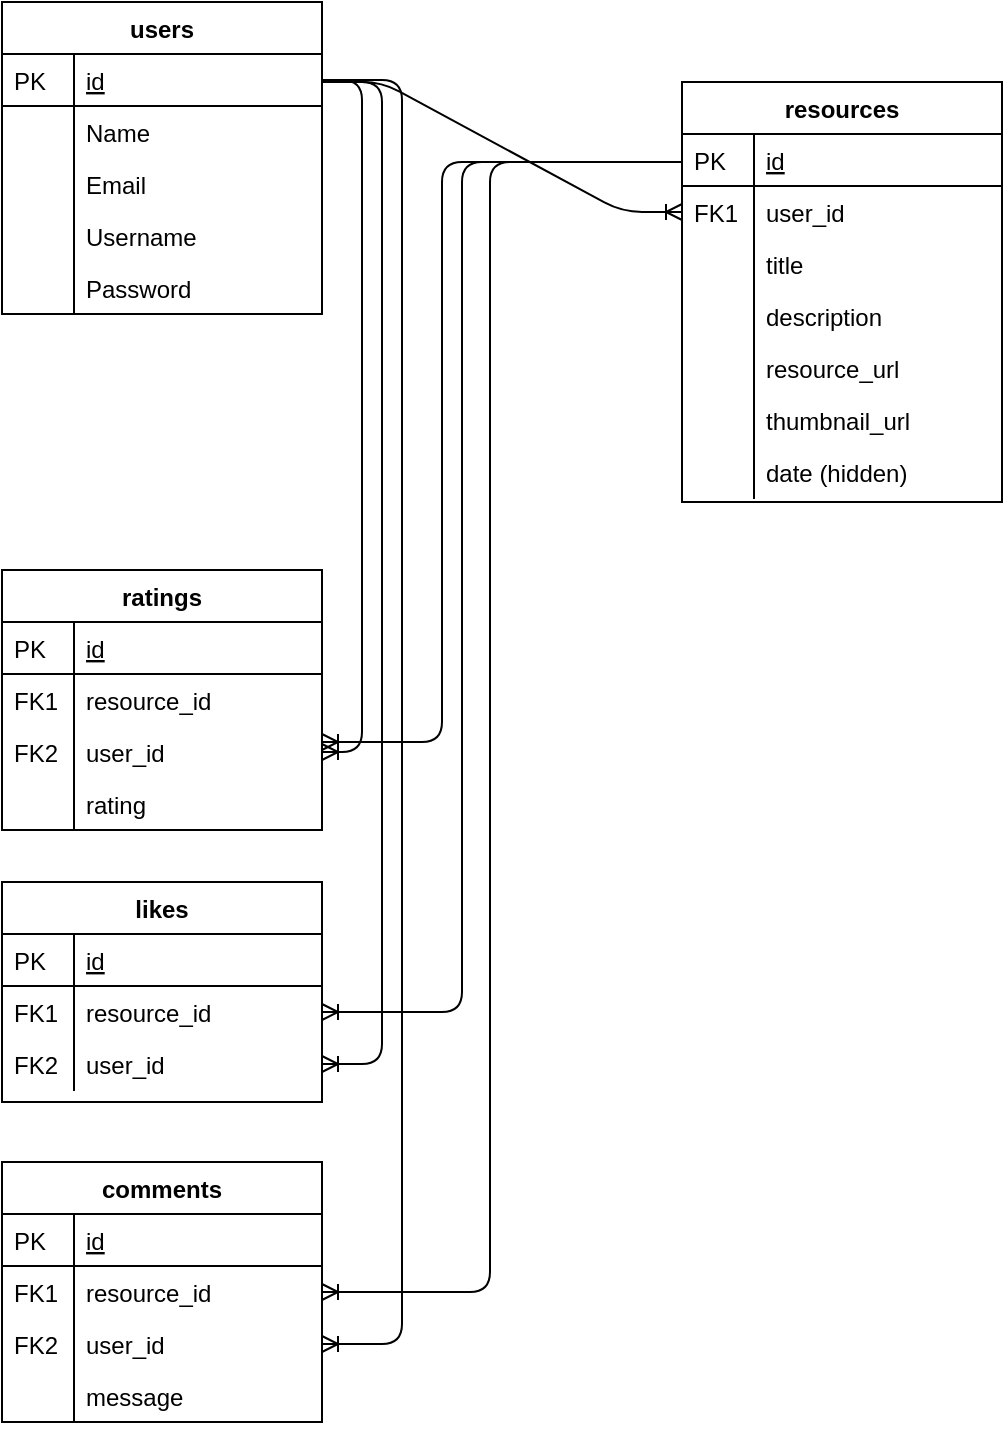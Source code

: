 <mxfile version="12.6.6" type="device"><diagram id="C5RBs43oDa-KdzZeNtuy" name="Page-1"><mxGraphModel dx="694" dy="739" grid="1" gridSize="10" guides="1" tooltips="1" connect="1" arrows="1" fold="1" page="1" pageScale="1" pageWidth="827" pageHeight="1169" math="0" shadow="0"><root><mxCell id="WIyWlLk6GJQsqaUBKTNV-0"/><mxCell id="WIyWlLk6GJQsqaUBKTNV-1" parent="WIyWlLk6GJQsqaUBKTNV-0"/><mxCell id="zkfFHV4jXpPFQw0GAbJ--51" value="users" style="swimlane;fontStyle=1;childLayout=stackLayout;horizontal=1;startSize=26;horizontalStack=0;resizeParent=1;resizeLast=0;collapsible=1;marginBottom=0;rounded=0;shadow=0;strokeWidth=1;" parent="WIyWlLk6GJQsqaUBKTNV-1" vertex="1"><mxGeometry x="160" y="120" width="160" height="156" as="geometry"><mxRectangle x="20" y="80" width="160" height="26" as="alternateBounds"/></mxGeometry></mxCell><mxCell id="zkfFHV4jXpPFQw0GAbJ--52" value="id" style="shape=partialRectangle;top=0;left=0;right=0;bottom=1;align=left;verticalAlign=top;fillColor=none;spacingLeft=40;spacingRight=4;overflow=hidden;rotatable=0;points=[[0,0.5],[1,0.5]];portConstraint=eastwest;dropTarget=0;rounded=0;shadow=0;strokeWidth=1;fontStyle=4" parent="zkfFHV4jXpPFQw0GAbJ--51" vertex="1"><mxGeometry y="26" width="160" height="26" as="geometry"/></mxCell><mxCell id="zkfFHV4jXpPFQw0GAbJ--53" value="PK" style="shape=partialRectangle;top=0;left=0;bottom=0;fillColor=none;align=left;verticalAlign=top;spacingLeft=4;spacingRight=4;overflow=hidden;rotatable=0;points=[];portConstraint=eastwest;part=1;" parent="zkfFHV4jXpPFQw0GAbJ--52" vertex="1" connectable="0"><mxGeometry width="36" height="26" as="geometry"/></mxCell><mxCell id="zkfFHV4jXpPFQw0GAbJ--54" value="Name" style="shape=partialRectangle;top=0;left=0;right=0;bottom=0;align=left;verticalAlign=top;fillColor=none;spacingLeft=40;spacingRight=4;overflow=hidden;rotatable=0;points=[[0,0.5],[1,0.5]];portConstraint=eastwest;dropTarget=0;rounded=0;shadow=0;strokeWidth=1;" parent="zkfFHV4jXpPFQw0GAbJ--51" vertex="1"><mxGeometry y="52" width="160" height="26" as="geometry"/></mxCell><mxCell id="zkfFHV4jXpPFQw0GAbJ--55" value="" style="shape=partialRectangle;top=0;left=0;bottom=0;fillColor=none;align=left;verticalAlign=top;spacingLeft=4;spacingRight=4;overflow=hidden;rotatable=0;points=[];portConstraint=eastwest;part=1;" parent="zkfFHV4jXpPFQw0GAbJ--54" vertex="1" connectable="0"><mxGeometry width="36" height="26" as="geometry"/></mxCell><mxCell id="nQntq1ov2taA0hsKh0HQ-25" value="Email&#10;" style="shape=partialRectangle;top=0;left=0;right=0;bottom=0;align=left;verticalAlign=top;fillColor=none;spacingLeft=40;spacingRight=4;overflow=hidden;rotatable=0;points=[[0,0.5],[1,0.5]];portConstraint=eastwest;dropTarget=0;rounded=0;shadow=0;strokeWidth=1;" vertex="1" parent="zkfFHV4jXpPFQw0GAbJ--51"><mxGeometry y="78" width="160" height="26" as="geometry"/></mxCell><mxCell id="nQntq1ov2taA0hsKh0HQ-26" value="" style="shape=partialRectangle;top=0;left=0;bottom=0;fillColor=none;align=left;verticalAlign=top;spacingLeft=4;spacingRight=4;overflow=hidden;rotatable=0;points=[];portConstraint=eastwest;part=1;" vertex="1" connectable="0" parent="nQntq1ov2taA0hsKh0HQ-25"><mxGeometry width="36" height="26" as="geometry"/></mxCell><mxCell id="nQntq1ov2taA0hsKh0HQ-21" value="Username&#10;" style="shape=partialRectangle;top=0;left=0;right=0;bottom=0;align=left;verticalAlign=top;fillColor=none;spacingLeft=40;spacingRight=4;overflow=hidden;rotatable=0;points=[[0,0.5],[1,0.5]];portConstraint=eastwest;dropTarget=0;rounded=0;shadow=0;strokeWidth=1;" vertex="1" parent="zkfFHV4jXpPFQw0GAbJ--51"><mxGeometry y="104" width="160" height="26" as="geometry"/></mxCell><mxCell id="nQntq1ov2taA0hsKh0HQ-22" value="" style="shape=partialRectangle;top=0;left=0;bottom=0;fillColor=none;align=left;verticalAlign=top;spacingLeft=4;spacingRight=4;overflow=hidden;rotatable=0;points=[];portConstraint=eastwest;part=1;" vertex="1" connectable="0" parent="nQntq1ov2taA0hsKh0HQ-21"><mxGeometry width="36" height="26" as="geometry"/></mxCell><mxCell id="nQntq1ov2taA0hsKh0HQ-23" value="Password&#10;" style="shape=partialRectangle;top=0;left=0;right=0;bottom=0;align=left;verticalAlign=top;fillColor=none;spacingLeft=40;spacingRight=4;overflow=hidden;rotatable=0;points=[[0,0.5],[1,0.5]];portConstraint=eastwest;dropTarget=0;rounded=0;shadow=0;strokeWidth=1;" vertex="1" parent="zkfFHV4jXpPFQw0GAbJ--51"><mxGeometry y="130" width="160" height="26" as="geometry"/></mxCell><mxCell id="nQntq1ov2taA0hsKh0HQ-24" value="" style="shape=partialRectangle;top=0;left=0;bottom=0;fillColor=none;align=left;verticalAlign=top;spacingLeft=4;spacingRight=4;overflow=hidden;rotatable=0;points=[];portConstraint=eastwest;part=1;" vertex="1" connectable="0" parent="nQntq1ov2taA0hsKh0HQ-23"><mxGeometry width="36" height="26" as="geometry"/></mxCell><mxCell id="zkfFHV4jXpPFQw0GAbJ--64" value="likes" style="swimlane;fontStyle=1;childLayout=stackLayout;horizontal=1;startSize=26;horizontalStack=0;resizeParent=1;resizeLast=0;collapsible=1;marginBottom=0;rounded=0;shadow=0;strokeWidth=1;" parent="WIyWlLk6GJQsqaUBKTNV-1" vertex="1"><mxGeometry x="160" y="560" width="160" height="110" as="geometry"><mxRectangle x="260" y="270" width="160" height="26" as="alternateBounds"/></mxGeometry></mxCell><mxCell id="zkfFHV4jXpPFQw0GAbJ--65" value="id" style="shape=partialRectangle;top=0;left=0;right=0;bottom=1;align=left;verticalAlign=top;fillColor=none;spacingLeft=40;spacingRight=4;overflow=hidden;rotatable=0;points=[[0,0.5],[1,0.5]];portConstraint=eastwest;dropTarget=0;rounded=0;shadow=0;strokeWidth=1;fontStyle=4" parent="zkfFHV4jXpPFQw0GAbJ--64" vertex="1"><mxGeometry y="26" width="160" height="26" as="geometry"/></mxCell><mxCell id="zkfFHV4jXpPFQw0GAbJ--66" value="PK" style="shape=partialRectangle;top=0;left=0;bottom=0;fillColor=none;align=left;verticalAlign=top;spacingLeft=4;spacingRight=4;overflow=hidden;rotatable=0;points=[];portConstraint=eastwest;part=1;" parent="zkfFHV4jXpPFQw0GAbJ--65" vertex="1" connectable="0"><mxGeometry width="36" height="26" as="geometry"/></mxCell><mxCell id="zkfFHV4jXpPFQw0GAbJ--67" value="resource_id&#10;" style="shape=partialRectangle;top=0;left=0;right=0;bottom=0;align=left;verticalAlign=top;fillColor=none;spacingLeft=40;spacingRight=4;overflow=hidden;rotatable=0;points=[[0,0.5],[1,0.5]];portConstraint=eastwest;dropTarget=0;rounded=0;shadow=0;strokeWidth=1;" parent="zkfFHV4jXpPFQw0GAbJ--64" vertex="1"><mxGeometry y="52" width="160" height="26" as="geometry"/></mxCell><mxCell id="zkfFHV4jXpPFQw0GAbJ--68" value="FK1" style="shape=partialRectangle;top=0;left=0;bottom=0;fillColor=none;align=left;verticalAlign=top;spacingLeft=4;spacingRight=4;overflow=hidden;rotatable=0;points=[];portConstraint=eastwest;part=1;" parent="zkfFHV4jXpPFQw0GAbJ--67" vertex="1" connectable="0"><mxGeometry width="36" height="26" as="geometry"/></mxCell><mxCell id="nQntq1ov2taA0hsKh0HQ-53" value="user_id&#10;" style="shape=partialRectangle;top=0;left=0;right=0;bottom=0;align=left;verticalAlign=top;fillColor=none;spacingLeft=40;spacingRight=4;overflow=hidden;rotatable=0;points=[[0,0.5],[1,0.5]];portConstraint=eastwest;dropTarget=0;rounded=0;shadow=0;strokeWidth=1;" vertex="1" parent="zkfFHV4jXpPFQw0GAbJ--64"><mxGeometry y="78" width="160" height="26" as="geometry"/></mxCell><mxCell id="nQntq1ov2taA0hsKh0HQ-54" value="FK2" style="shape=partialRectangle;top=0;left=0;bottom=0;fillColor=none;align=left;verticalAlign=top;spacingLeft=4;spacingRight=4;overflow=hidden;rotatable=0;points=[];portConstraint=eastwest;part=1;" vertex="1" connectable="0" parent="nQntq1ov2taA0hsKh0HQ-53"><mxGeometry width="36" height="26" as="geometry"/></mxCell><mxCell id="nQntq1ov2taA0hsKh0HQ-0" value="resources" style="swimlane;fontStyle=1;childLayout=stackLayout;horizontal=1;startSize=26;horizontalStack=0;resizeParent=1;resizeLast=0;collapsible=1;marginBottom=0;rounded=0;shadow=0;strokeWidth=1;" vertex="1" parent="WIyWlLk6GJQsqaUBKTNV-1"><mxGeometry x="500" y="160" width="160" height="210" as="geometry"><mxRectangle x="260" y="270" width="160" height="26" as="alternateBounds"/></mxGeometry></mxCell><mxCell id="nQntq1ov2taA0hsKh0HQ-1" value="id&#10;" style="shape=partialRectangle;top=0;left=0;right=0;bottom=1;align=left;verticalAlign=top;fillColor=none;spacingLeft=40;spacingRight=4;overflow=hidden;rotatable=0;points=[[0,0.5],[1,0.5]];portConstraint=eastwest;dropTarget=0;rounded=0;shadow=0;strokeWidth=1;fontStyle=4" vertex="1" parent="nQntq1ov2taA0hsKh0HQ-0"><mxGeometry y="26" width="160" height="26" as="geometry"/></mxCell><mxCell id="nQntq1ov2taA0hsKh0HQ-2" value="PK" style="shape=partialRectangle;top=0;left=0;bottom=0;fillColor=none;align=left;verticalAlign=top;spacingLeft=4;spacingRight=4;overflow=hidden;rotatable=0;points=[];portConstraint=eastwest;part=1;" vertex="1" connectable="0" parent="nQntq1ov2taA0hsKh0HQ-1"><mxGeometry width="36" height="26" as="geometry"/></mxCell><mxCell id="nQntq1ov2taA0hsKh0HQ-3" value="user_id&#10;&#10;" style="shape=partialRectangle;top=0;left=0;right=0;bottom=0;align=left;verticalAlign=top;fillColor=none;spacingLeft=40;spacingRight=4;overflow=hidden;rotatable=0;points=[[0,0.5],[1,0.5]];portConstraint=eastwest;dropTarget=0;rounded=0;shadow=0;strokeWidth=1;" vertex="1" parent="nQntq1ov2taA0hsKh0HQ-0"><mxGeometry y="52" width="160" height="26" as="geometry"/></mxCell><mxCell id="nQntq1ov2taA0hsKh0HQ-4" value="FK1" style="shape=partialRectangle;top=0;left=0;bottom=0;fillColor=none;align=left;verticalAlign=top;spacingLeft=4;spacingRight=4;overflow=hidden;rotatable=0;points=[];portConstraint=eastwest;part=1;" vertex="1" connectable="0" parent="nQntq1ov2taA0hsKh0HQ-3"><mxGeometry width="36" height="26" as="geometry"/></mxCell><mxCell id="nQntq1ov2taA0hsKh0HQ-5" value="title" style="shape=partialRectangle;top=0;left=0;right=0;bottom=0;align=left;verticalAlign=top;fillColor=none;spacingLeft=40;spacingRight=4;overflow=hidden;rotatable=0;points=[[0,0.5],[1,0.5]];portConstraint=eastwest;dropTarget=0;rounded=0;shadow=0;strokeWidth=1;" vertex="1" parent="nQntq1ov2taA0hsKh0HQ-0"><mxGeometry y="78" width="160" height="26" as="geometry"/></mxCell><mxCell id="nQntq1ov2taA0hsKh0HQ-6" value="" style="shape=partialRectangle;top=0;left=0;bottom=0;fillColor=none;align=left;verticalAlign=top;spacingLeft=4;spacingRight=4;overflow=hidden;rotatable=0;points=[];portConstraint=eastwest;part=1;" vertex="1" connectable="0" parent="nQntq1ov2taA0hsKh0HQ-5"><mxGeometry width="36" height="26" as="geometry"/></mxCell><mxCell id="nQntq1ov2taA0hsKh0HQ-51" value="description" style="shape=partialRectangle;top=0;left=0;right=0;bottom=0;align=left;verticalAlign=top;fillColor=none;spacingLeft=40;spacingRight=4;overflow=hidden;rotatable=0;points=[[0,0.5],[1,0.5]];portConstraint=eastwest;dropTarget=0;rounded=0;shadow=0;strokeWidth=1;" vertex="1" parent="nQntq1ov2taA0hsKh0HQ-0"><mxGeometry y="104" width="160" height="26" as="geometry"/></mxCell><mxCell id="nQntq1ov2taA0hsKh0HQ-52" value="" style="shape=partialRectangle;top=0;left=0;bottom=0;fillColor=none;align=left;verticalAlign=top;spacingLeft=4;spacingRight=4;overflow=hidden;rotatable=0;points=[];portConstraint=eastwest;part=1;" vertex="1" connectable="0" parent="nQntq1ov2taA0hsKh0HQ-51"><mxGeometry width="36" height="26" as="geometry"/></mxCell><mxCell id="nQntq1ov2taA0hsKh0HQ-41" value="resource_url" style="shape=partialRectangle;top=0;left=0;right=0;bottom=0;align=left;verticalAlign=top;fillColor=none;spacingLeft=40;spacingRight=4;overflow=hidden;rotatable=0;points=[[0,0.5],[1,0.5]];portConstraint=eastwest;dropTarget=0;rounded=0;shadow=0;strokeWidth=1;" vertex="1" parent="nQntq1ov2taA0hsKh0HQ-0"><mxGeometry y="130" width="160" height="26" as="geometry"/></mxCell><mxCell id="nQntq1ov2taA0hsKh0HQ-42" value="" style="shape=partialRectangle;top=0;left=0;bottom=0;fillColor=none;align=left;verticalAlign=top;spacingLeft=4;spacingRight=4;overflow=hidden;rotatable=0;points=[];portConstraint=eastwest;part=1;" vertex="1" connectable="0" parent="nQntq1ov2taA0hsKh0HQ-41"><mxGeometry width="36" height="26" as="geometry"/></mxCell><mxCell id="nQntq1ov2taA0hsKh0HQ-43" value="thumbnail_url&#10;" style="shape=partialRectangle;top=0;left=0;right=0;bottom=0;align=left;verticalAlign=top;fillColor=none;spacingLeft=40;spacingRight=4;overflow=hidden;rotatable=0;points=[[0,0.5],[1,0.5]];portConstraint=eastwest;dropTarget=0;rounded=0;shadow=0;strokeWidth=1;" vertex="1" parent="nQntq1ov2taA0hsKh0HQ-0"><mxGeometry y="156" width="160" height="26" as="geometry"/></mxCell><mxCell id="nQntq1ov2taA0hsKh0HQ-44" value="" style="shape=partialRectangle;top=0;left=0;bottom=0;fillColor=none;align=left;verticalAlign=top;spacingLeft=4;spacingRight=4;overflow=hidden;rotatable=0;points=[];portConstraint=eastwest;part=1;" vertex="1" connectable="0" parent="nQntq1ov2taA0hsKh0HQ-43"><mxGeometry width="36" height="26" as="geometry"/></mxCell><mxCell id="nQntq1ov2taA0hsKh0HQ-47" value="date (hidden)" style="shape=partialRectangle;top=0;left=0;right=0;bottom=0;align=left;verticalAlign=top;fillColor=none;spacingLeft=40;spacingRight=4;overflow=hidden;rotatable=0;points=[[0,0.5],[1,0.5]];portConstraint=eastwest;dropTarget=0;rounded=0;shadow=0;strokeWidth=1;" vertex="1" parent="nQntq1ov2taA0hsKh0HQ-0"><mxGeometry y="182" width="160" height="26" as="geometry"/></mxCell><mxCell id="nQntq1ov2taA0hsKh0HQ-48" value="" style="shape=partialRectangle;top=0;left=0;bottom=0;fillColor=none;align=left;verticalAlign=top;spacingLeft=4;spacingRight=4;overflow=hidden;rotatable=0;points=[];portConstraint=eastwest;part=1;" vertex="1" connectable="0" parent="nQntq1ov2taA0hsKh0HQ-47"><mxGeometry width="36" height="26" as="geometry"/></mxCell><mxCell id="nQntq1ov2taA0hsKh0HQ-7" value="comments" style="swimlane;fontStyle=1;childLayout=stackLayout;horizontal=1;startSize=26;horizontalStack=0;resizeParent=1;resizeLast=0;collapsible=1;marginBottom=0;rounded=0;shadow=0;strokeWidth=1;" vertex="1" parent="WIyWlLk6GJQsqaUBKTNV-1"><mxGeometry x="160" y="700" width="160" height="130" as="geometry"><mxRectangle x="260" y="270" width="160" height="26" as="alternateBounds"/></mxGeometry></mxCell><mxCell id="nQntq1ov2taA0hsKh0HQ-8" value="id" style="shape=partialRectangle;top=0;left=0;right=0;bottom=1;align=left;verticalAlign=top;fillColor=none;spacingLeft=40;spacingRight=4;overflow=hidden;rotatable=0;points=[[0,0.5],[1,0.5]];portConstraint=eastwest;dropTarget=0;rounded=0;shadow=0;strokeWidth=1;fontStyle=4" vertex="1" parent="nQntq1ov2taA0hsKh0HQ-7"><mxGeometry y="26" width="160" height="26" as="geometry"/></mxCell><mxCell id="nQntq1ov2taA0hsKh0HQ-9" value="PK" style="shape=partialRectangle;top=0;left=0;bottom=0;fillColor=none;align=left;verticalAlign=top;spacingLeft=4;spacingRight=4;overflow=hidden;rotatable=0;points=[];portConstraint=eastwest;part=1;" vertex="1" connectable="0" parent="nQntq1ov2taA0hsKh0HQ-8"><mxGeometry width="36" height="26" as="geometry"/></mxCell><mxCell id="nQntq1ov2taA0hsKh0HQ-10" value="resource_id&#10;" style="shape=partialRectangle;top=0;left=0;right=0;bottom=0;align=left;verticalAlign=top;fillColor=none;spacingLeft=40;spacingRight=4;overflow=hidden;rotatable=0;points=[[0,0.5],[1,0.5]];portConstraint=eastwest;dropTarget=0;rounded=0;shadow=0;strokeWidth=1;" vertex="1" parent="nQntq1ov2taA0hsKh0HQ-7"><mxGeometry y="52" width="160" height="26" as="geometry"/></mxCell><mxCell id="nQntq1ov2taA0hsKh0HQ-11" value="FK1" style="shape=partialRectangle;top=0;left=0;bottom=0;fillColor=none;align=left;verticalAlign=top;spacingLeft=4;spacingRight=4;overflow=hidden;rotatable=0;points=[];portConstraint=eastwest;part=1;" vertex="1" connectable="0" parent="nQntq1ov2taA0hsKh0HQ-10"><mxGeometry width="36" height="26" as="geometry"/></mxCell><mxCell id="nQntq1ov2taA0hsKh0HQ-12" value="user_id&#10;" style="shape=partialRectangle;top=0;left=0;right=0;bottom=0;align=left;verticalAlign=top;fillColor=none;spacingLeft=40;spacingRight=4;overflow=hidden;rotatable=0;points=[[0,0.5],[1,0.5]];portConstraint=eastwest;dropTarget=0;rounded=0;shadow=0;strokeWidth=1;" vertex="1" parent="nQntq1ov2taA0hsKh0HQ-7"><mxGeometry y="78" width="160" height="26" as="geometry"/></mxCell><mxCell id="nQntq1ov2taA0hsKh0HQ-13" value="FK2" style="shape=partialRectangle;top=0;left=0;bottom=0;fillColor=none;align=left;verticalAlign=top;spacingLeft=4;spacingRight=4;overflow=hidden;rotatable=0;points=[];portConstraint=eastwest;part=1;" vertex="1" connectable="0" parent="nQntq1ov2taA0hsKh0HQ-12"><mxGeometry width="36" height="26" as="geometry"/></mxCell><mxCell id="nQntq1ov2taA0hsKh0HQ-67" value="message" style="shape=partialRectangle;top=0;left=0;right=0;bottom=0;align=left;verticalAlign=top;fillColor=none;spacingLeft=40;spacingRight=4;overflow=hidden;rotatable=0;points=[[0,0.5],[1,0.5]];portConstraint=eastwest;dropTarget=0;rounded=0;shadow=0;strokeWidth=1;" vertex="1" parent="nQntq1ov2taA0hsKh0HQ-7"><mxGeometry y="104" width="160" height="26" as="geometry"/></mxCell><mxCell id="nQntq1ov2taA0hsKh0HQ-68" value="" style="shape=partialRectangle;top=0;left=0;bottom=0;fillColor=none;align=left;verticalAlign=top;spacingLeft=4;spacingRight=4;overflow=hidden;rotatable=0;points=[];portConstraint=eastwest;part=1;" vertex="1" connectable="0" parent="nQntq1ov2taA0hsKh0HQ-67"><mxGeometry width="36" height="26" as="geometry"/></mxCell><mxCell id="nQntq1ov2taA0hsKh0HQ-14" value="ratings" style="swimlane;fontStyle=1;childLayout=stackLayout;horizontal=1;startSize=26;horizontalStack=0;resizeParent=1;resizeLast=0;collapsible=1;marginBottom=0;rounded=0;shadow=0;strokeWidth=1;" vertex="1" parent="WIyWlLk6GJQsqaUBKTNV-1"><mxGeometry x="160" y="404" width="160" height="130" as="geometry"><mxRectangle x="260" y="270" width="160" height="26" as="alternateBounds"/></mxGeometry></mxCell><mxCell id="nQntq1ov2taA0hsKh0HQ-15" value="id" style="shape=partialRectangle;top=0;left=0;right=0;bottom=1;align=left;verticalAlign=top;fillColor=none;spacingLeft=40;spacingRight=4;overflow=hidden;rotatable=0;points=[[0,0.5],[1,0.5]];portConstraint=eastwest;dropTarget=0;rounded=0;shadow=0;strokeWidth=1;fontStyle=4" vertex="1" parent="nQntq1ov2taA0hsKh0HQ-14"><mxGeometry y="26" width="160" height="26" as="geometry"/></mxCell><mxCell id="nQntq1ov2taA0hsKh0HQ-16" value="PK" style="shape=partialRectangle;top=0;left=0;bottom=0;fillColor=none;align=left;verticalAlign=top;spacingLeft=4;spacingRight=4;overflow=hidden;rotatable=0;points=[];portConstraint=eastwest;part=1;" vertex="1" connectable="0" parent="nQntq1ov2taA0hsKh0HQ-15"><mxGeometry width="36" height="26" as="geometry"/></mxCell><mxCell id="nQntq1ov2taA0hsKh0HQ-19" value="resource_id" style="shape=partialRectangle;top=0;left=0;right=0;bottom=0;align=left;verticalAlign=top;fillColor=none;spacingLeft=40;spacingRight=4;overflow=hidden;rotatable=0;points=[[0,0.5],[1,0.5]];portConstraint=eastwest;dropTarget=0;rounded=0;shadow=0;strokeWidth=1;" vertex="1" parent="nQntq1ov2taA0hsKh0HQ-14"><mxGeometry y="52" width="160" height="26" as="geometry"/></mxCell><mxCell id="nQntq1ov2taA0hsKh0HQ-20" value="FK1" style="shape=partialRectangle;top=0;left=0;bottom=0;fillColor=none;align=left;verticalAlign=top;spacingLeft=4;spacingRight=4;overflow=hidden;rotatable=0;points=[];portConstraint=eastwest;part=1;" vertex="1" connectable="0" parent="nQntq1ov2taA0hsKh0HQ-19"><mxGeometry width="36" height="26" as="geometry"/></mxCell><mxCell id="nQntq1ov2taA0hsKh0HQ-17" value="user_id&#10;&#10;" style="shape=partialRectangle;top=0;left=0;right=0;bottom=0;align=left;verticalAlign=top;fillColor=none;spacingLeft=40;spacingRight=4;overflow=hidden;rotatable=0;points=[[0,0.5],[1,0.5]];portConstraint=eastwest;dropTarget=0;rounded=0;shadow=0;strokeWidth=1;" vertex="1" parent="nQntq1ov2taA0hsKh0HQ-14"><mxGeometry y="78" width="160" height="26" as="geometry"/></mxCell><mxCell id="nQntq1ov2taA0hsKh0HQ-18" value="FK2" style="shape=partialRectangle;top=0;left=0;bottom=0;fillColor=none;align=left;verticalAlign=top;spacingLeft=4;spacingRight=4;overflow=hidden;rotatable=0;points=[];portConstraint=eastwest;part=1;" vertex="1" connectable="0" parent="nQntq1ov2taA0hsKh0HQ-17"><mxGeometry width="36" height="26" as="geometry"/></mxCell><mxCell id="nQntq1ov2taA0hsKh0HQ-65" value="rating" style="shape=partialRectangle;top=0;left=0;right=0;bottom=0;align=left;verticalAlign=top;fillColor=none;spacingLeft=40;spacingRight=4;overflow=hidden;rotatable=0;points=[[0,0.5],[1,0.5]];portConstraint=eastwest;dropTarget=0;rounded=0;shadow=0;strokeWidth=1;" vertex="1" parent="nQntq1ov2taA0hsKh0HQ-14"><mxGeometry y="104" width="160" height="26" as="geometry"/></mxCell><mxCell id="nQntq1ov2taA0hsKh0HQ-66" value="" style="shape=partialRectangle;top=0;left=0;bottom=0;fillColor=none;align=left;verticalAlign=top;spacingLeft=4;spacingRight=4;overflow=hidden;rotatable=0;points=[];portConstraint=eastwest;part=1;" vertex="1" connectable="0" parent="nQntq1ov2taA0hsKh0HQ-65"><mxGeometry width="36" height="26" as="geometry"/></mxCell><mxCell id="nQntq1ov2taA0hsKh0HQ-69" value="" style="edgeStyle=entityRelationEdgeStyle;fontSize=12;html=1;endArrow=ERoneToMany;entryX=0;entryY=0.5;entryDx=0;entryDy=0;" edge="1" parent="WIyWlLk6GJQsqaUBKTNV-1" target="nQntq1ov2taA0hsKh0HQ-3"><mxGeometry width="100" height="100" relative="1" as="geometry"><mxPoint x="320" y="160" as="sourcePoint"/><mxPoint x="420" y="60" as="targetPoint"/></mxGeometry></mxCell><mxCell id="nQntq1ov2taA0hsKh0HQ-71" value="" style="edgeStyle=orthogonalEdgeStyle;fontSize=12;html=1;endArrow=ERoneToMany;exitX=1;exitY=0.5;exitDx=0;exitDy=0;" edge="1" parent="WIyWlLk6GJQsqaUBKTNV-1" source="zkfFHV4jXpPFQw0GAbJ--52"><mxGeometry width="100" height="100" relative="1" as="geometry"><mxPoint x="330" y="461" as="sourcePoint"/><mxPoint x="320" y="495" as="targetPoint"/><Array as="points"><mxPoint x="340" y="159"/><mxPoint x="340" y="495"/></Array></mxGeometry></mxCell><mxCell id="nQntq1ov2taA0hsKh0HQ-72" value="" style="edgeStyle=orthogonalEdgeStyle;fontSize=12;html=1;endArrow=ERoneToMany;exitX=1;exitY=0.5;exitDx=0;exitDy=0;entryX=1;entryY=0.5;entryDx=0;entryDy=0;" edge="1" parent="WIyWlLk6GJQsqaUBKTNV-1" target="nQntq1ov2taA0hsKh0HQ-53"><mxGeometry width="100" height="100" relative="1" as="geometry"><mxPoint x="320" y="160" as="sourcePoint"/><mxPoint x="320" y="470" as="targetPoint"/><Array as="points"><mxPoint x="350" y="160"/><mxPoint x="350" y="651"/></Array></mxGeometry></mxCell><mxCell id="nQntq1ov2taA0hsKh0HQ-74" value="" style="edgeStyle=orthogonalEdgeStyle;fontSize=12;html=1;endArrow=ERoneToMany;exitX=1;exitY=0.5;exitDx=0;exitDy=0;entryX=1;entryY=0.5;entryDx=0;entryDy=0;" edge="1" parent="WIyWlLk6GJQsqaUBKTNV-1" source="zkfFHV4jXpPFQw0GAbJ--52" target="nQntq1ov2taA0hsKh0HQ-12"><mxGeometry width="100" height="100" relative="1" as="geometry"><mxPoint x="320" y="290" as="sourcePoint"/><mxPoint x="320" y="781" as="targetPoint"/><Array as="points"><mxPoint x="360" y="159"/><mxPoint x="360" y="791"/></Array></mxGeometry></mxCell><mxCell id="nQntq1ov2taA0hsKh0HQ-77" value="" style="edgeStyle=orthogonalEdgeStyle;fontSize=12;html=1;endArrow=ERoneToMany;exitX=0;exitY=0.5;exitDx=0;exitDy=0;" edge="1" parent="WIyWlLk6GJQsqaUBKTNV-1"><mxGeometry width="100" height="100" relative="1" as="geometry"><mxPoint x="500" y="200" as="sourcePoint"/><mxPoint x="320" y="490" as="targetPoint"/><Array as="points"><mxPoint x="380" y="200"/><mxPoint x="380" y="490"/><mxPoint x="320" y="490"/></Array></mxGeometry></mxCell><mxCell id="nQntq1ov2taA0hsKh0HQ-78" value="" style="edgeStyle=orthogonalEdgeStyle;fontSize=12;html=1;endArrow=ERoneToMany;entryX=1;entryY=0.5;entryDx=0;entryDy=0;" edge="1" parent="WIyWlLk6GJQsqaUBKTNV-1" target="zkfFHV4jXpPFQw0GAbJ--67"><mxGeometry width="100" height="100" relative="1" as="geometry"><mxPoint x="500" y="200" as="sourcePoint"/><mxPoint x="330" y="505" as="targetPoint"/><Array as="points"><mxPoint x="390" y="200"/><mxPoint x="390" y="625"/></Array></mxGeometry></mxCell><mxCell id="nQntq1ov2taA0hsKh0HQ-79" value="" style="edgeStyle=orthogonalEdgeStyle;fontSize=12;html=1;endArrow=ERoneToMany;entryX=1;entryY=0.5;entryDx=0;entryDy=0;" edge="1" parent="WIyWlLk6GJQsqaUBKTNV-1" target="nQntq1ov2taA0hsKh0HQ-10"><mxGeometry width="100" height="100" relative="1" as="geometry"><mxPoint x="500" y="200" as="sourcePoint"/><mxPoint x="333.5" y="625" as="targetPoint"/><Array as="points"><mxPoint x="404" y="200"/><mxPoint x="404" y="765"/></Array></mxGeometry></mxCell></root></mxGraphModel></diagram></mxfile>